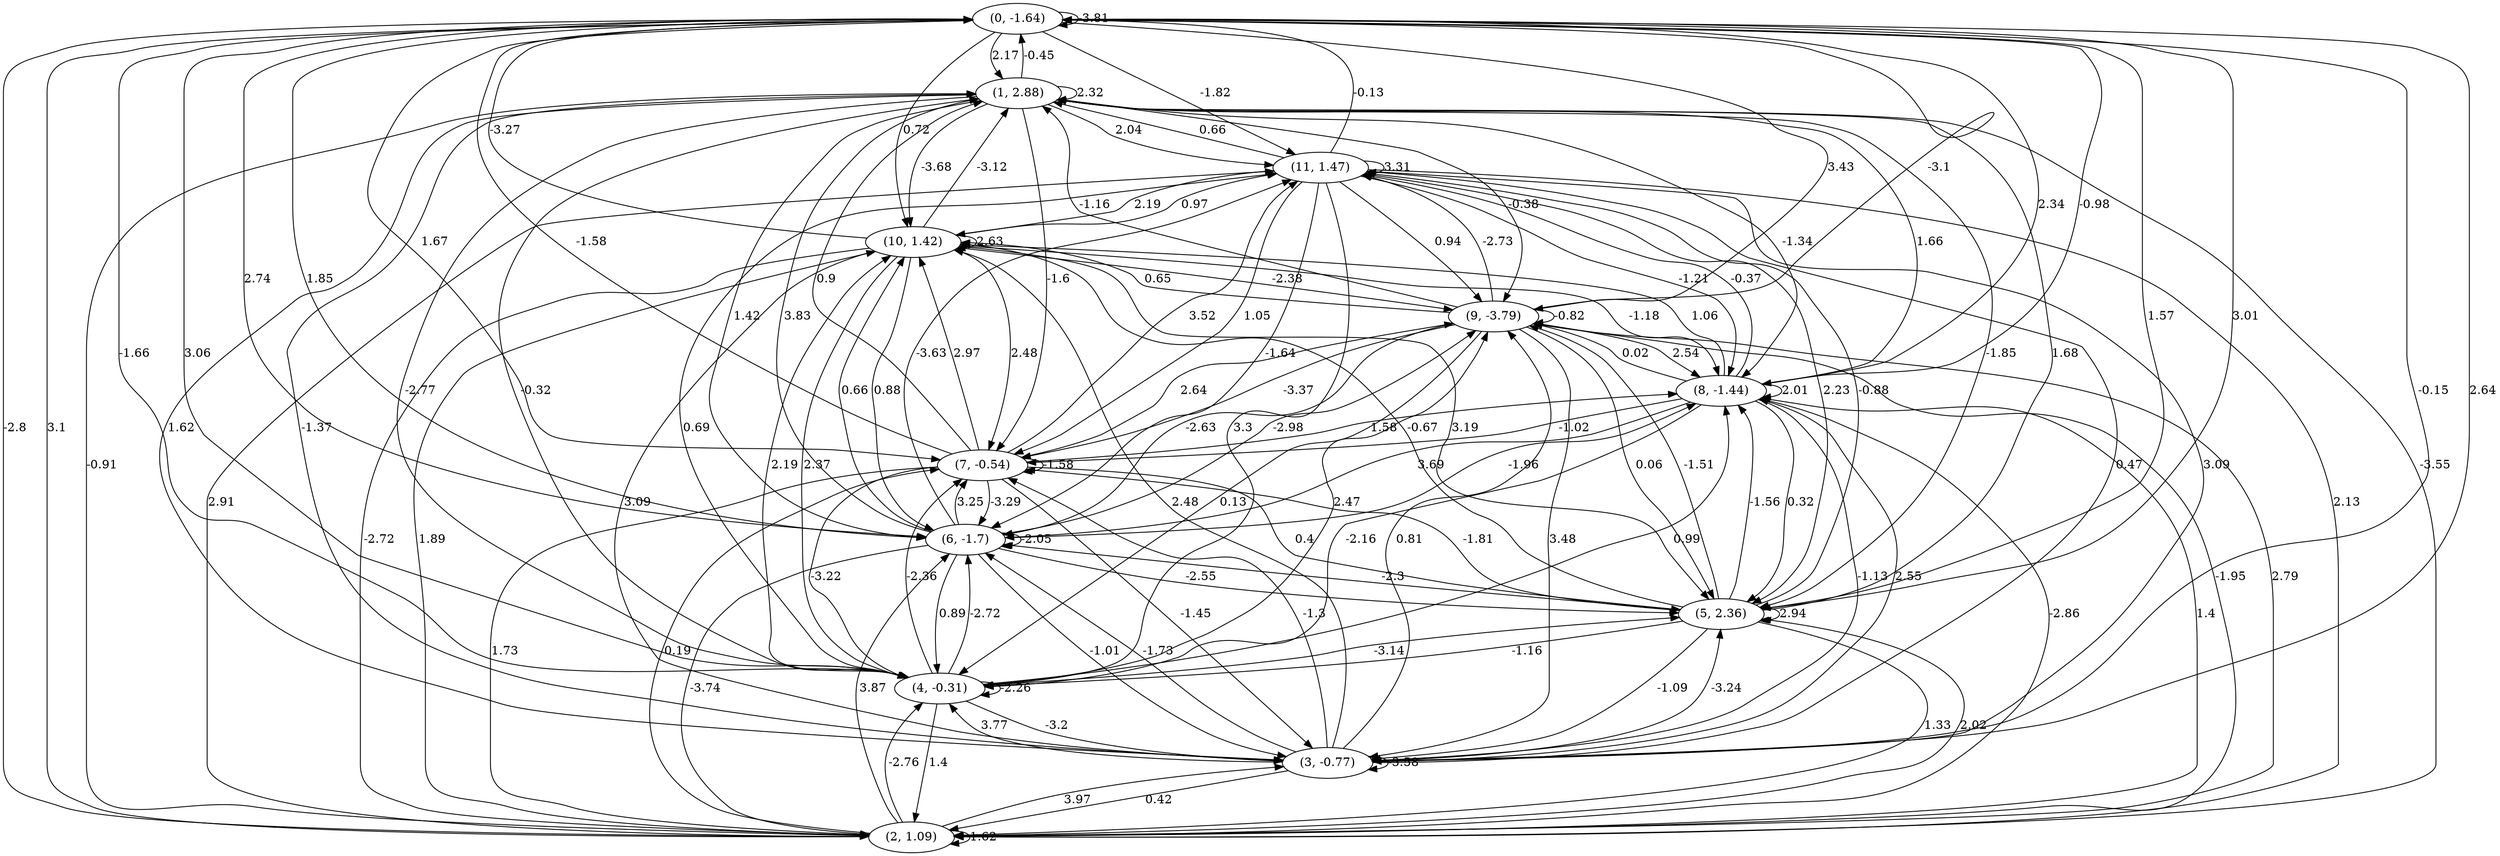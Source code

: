 digraph {
    0 [ label = "(0, -1.64)" ]
    1 [ label = "(1, 2.88)" ]
    2 [ label = "(2, 1.09)" ]
    3 [ label = "(3, -0.77)" ]
    4 [ label = "(4, -0.31)" ]
    5 [ label = "(5, 2.36)" ]
    6 [ label = "(6, -1.7)" ]
    7 [ label = "(7, -0.54)" ]
    8 [ label = "(8, -1.44)" ]
    9 [ label = "(9, -3.79)" ]
    10 [ label = "(10, 1.42)" ]
    11 [ label = "(11, 1.47)" ]
    0 -> 0 [ label = "-3.81" ]
    1 -> 1 [ label = "2.32" ]
    2 -> 2 [ label = "1.62" ]
    3 -> 3 [ label = "-3.58" ]
    4 -> 4 [ label = "-2.26" ]
    5 -> 5 [ label = "2.94" ]
    6 -> 6 [ label = "-2.05" ]
    7 -> 7 [ label = "-1.58" ]
    8 -> 8 [ label = "2.01" ]
    9 -> 9 [ label = "-0.82" ]
    10 -> 10 [ label = "2.63" ]
    11 -> 11 [ label = "3.31" ]
    1 -> 0 [ label = "-0.45" ]
    2 -> 0 [ label = "3.1" ]
    3 -> 0 [ label = "2.64" ]
    4 -> 0 [ label = "3.06" ]
    5 -> 0 [ label = "3.01" ]
    6 -> 0 [ label = "1.85" ]
    7 -> 0 [ label = "-1.58" ]
    8 -> 0 [ label = "-0.98" ]
    9 -> 0 [ label = "-3.1" ]
    10 -> 0 [ label = "-3.27" ]
    11 -> 0 [ label = "-0.13" ]
    0 -> 1 [ label = "2.17" ]
    2 -> 1 [ label = "-0.91" ]
    3 -> 1 [ label = "-1.37" ]
    4 -> 1 [ label = "-0.32" ]
    5 -> 1 [ label = "1.68" ]
    6 -> 1 [ label = "3.83" ]
    7 -> 1 [ label = "0.9" ]
    8 -> 1 [ label = "1.66" ]
    9 -> 1 [ label = "-1.16" ]
    10 -> 1 [ label = "-3.12" ]
    11 -> 1 [ label = "0.66" ]
    0 -> 2 [ label = "-2.8" ]
    1 -> 2 [ label = "-3.55" ]
    3 -> 2 [ label = "0.42" ]
    4 -> 2 [ label = "1.4" ]
    5 -> 2 [ label = "1.33" ]
    6 -> 2 [ label = "-3.74" ]
    7 -> 2 [ label = "1.73" ]
    8 -> 2 [ label = "-2.86" ]
    9 -> 2 [ label = "-1.95" ]
    10 -> 2 [ label = "-2.72" ]
    11 -> 2 [ label = "2.13" ]
    0 -> 3 [ label = "-0.15" ]
    1 -> 3 [ label = "1.62" ]
    2 -> 3 [ label = "3.97" ]
    4 -> 3 [ label = "-3.2" ]
    5 -> 3 [ label = "-1.09" ]
    6 -> 3 [ label = "-1.01" ]
    7 -> 3 [ label = "-1.45" ]
    8 -> 3 [ label = "-1.13" ]
    9 -> 3 [ label = "3.48" ]
    10 -> 3 [ label = "3.09" ]
    11 -> 3 [ label = "3.09" ]
    0 -> 4 [ label = "-1.66" ]
    1 -> 4 [ label = "-2.77" ]
    2 -> 4 [ label = "-2.76" ]
    3 -> 4 [ label = "3.77" ]
    5 -> 4 [ label = "-1.16" ]
    6 -> 4 [ label = "0.89" ]
    7 -> 4 [ label = "-3.22" ]
    8 -> 4 [ label = "-2.16" ]
    9 -> 4 [ label = "0.13" ]
    10 -> 4 [ label = "2.37" ]
    11 -> 4 [ label = "3.3" ]
    0 -> 5 [ label = "1.57" ]
    1 -> 5 [ label = "-1.85" ]
    2 -> 5 [ label = "2.02" ]
    3 -> 5 [ label = "-3.24" ]
    4 -> 5 [ label = "-3.14" ]
    6 -> 5 [ label = "-2.55" ]
    7 -> 5 [ label = "0.4" ]
    8 -> 5 [ label = "0.32" ]
    9 -> 5 [ label = "0.06" ]
    10 -> 5 [ label = "3.19" ]
    11 -> 5 [ label = "2.23" ]
    0 -> 6 [ label = "2.74" ]
    1 -> 6 [ label = "1.42" ]
    2 -> 6 [ label = "3.87" ]
    3 -> 6 [ label = "-1.73" ]
    4 -> 6 [ label = "-2.72" ]
    5 -> 6 [ label = "-2.3" ]
    7 -> 6 [ label = "-3.29" ]
    8 -> 6 [ label = "3.69" ]
    9 -> 6 [ label = "-2.63" ]
    10 -> 6 [ label = "0.88" ]
    11 -> 6 [ label = "-1.64" ]
    0 -> 7 [ label = "1.67" ]
    1 -> 7 [ label = "-1.6" ]
    2 -> 7 [ label = "0.19" ]
    3 -> 7 [ label = "-1.3" ]
    4 -> 7 [ label = "-2.36" ]
    5 -> 7 [ label = "-1.81" ]
    6 -> 7 [ label = "3.25" ]
    8 -> 7 [ label = "-1.02" ]
    9 -> 7 [ label = "-3.37" ]
    10 -> 7 [ label = "2.48" ]
    11 -> 7 [ label = "1.05" ]
    0 -> 8 [ label = "2.34" ]
    1 -> 8 [ label = "-1.34" ]
    2 -> 8 [ label = "1.4" ]
    3 -> 8 [ label = "2.55" ]
    4 -> 8 [ label = "0.99" ]
    5 -> 8 [ label = "-1.56" ]
    6 -> 8 [ label = "-1.96" ]
    7 -> 8 [ label = "1.58" ]
    9 -> 8 [ label = "2.54" ]
    10 -> 8 [ label = "-1.18" ]
    11 -> 8 [ label = "-1.21" ]
    0 -> 9 [ label = "3.43" ]
    1 -> 9 [ label = "-0.38" ]
    2 -> 9 [ label = "2.79" ]
    3 -> 9 [ label = "0.81" ]
    4 -> 9 [ label = "2.47" ]
    5 -> 9 [ label = "-1.51" ]
    6 -> 9 [ label = "-2.98" ]
    7 -> 9 [ label = "2.64" ]
    8 -> 9 [ label = "0.02" ]
    10 -> 9 [ label = "-2.38" ]
    11 -> 9 [ label = "0.94" ]
    0 -> 10 [ label = "0.72" ]
    1 -> 10 [ label = "-3.68" ]
    2 -> 10 [ label = "1.89" ]
    3 -> 10 [ label = "2.48" ]
    4 -> 10 [ label = "2.19" ]
    5 -> 10 [ label = "-0.67" ]
    6 -> 10 [ label = "0.66" ]
    7 -> 10 [ label = "2.97" ]
    8 -> 10 [ label = "1.06" ]
    9 -> 10 [ label = "0.65" ]
    11 -> 10 [ label = "2.19" ]
    0 -> 11 [ label = "-1.82" ]
    1 -> 11 [ label = "2.04" ]
    2 -> 11 [ label = "2.91" ]
    3 -> 11 [ label = "0.47" ]
    4 -> 11 [ label = "0.69" ]
    5 -> 11 [ label = "-0.88" ]
    6 -> 11 [ label = "-3.63" ]
    7 -> 11 [ label = "3.52" ]
    8 -> 11 [ label = "-0.37" ]
    9 -> 11 [ label = "-2.73" ]
    10 -> 11 [ label = "0.97" ]
}

